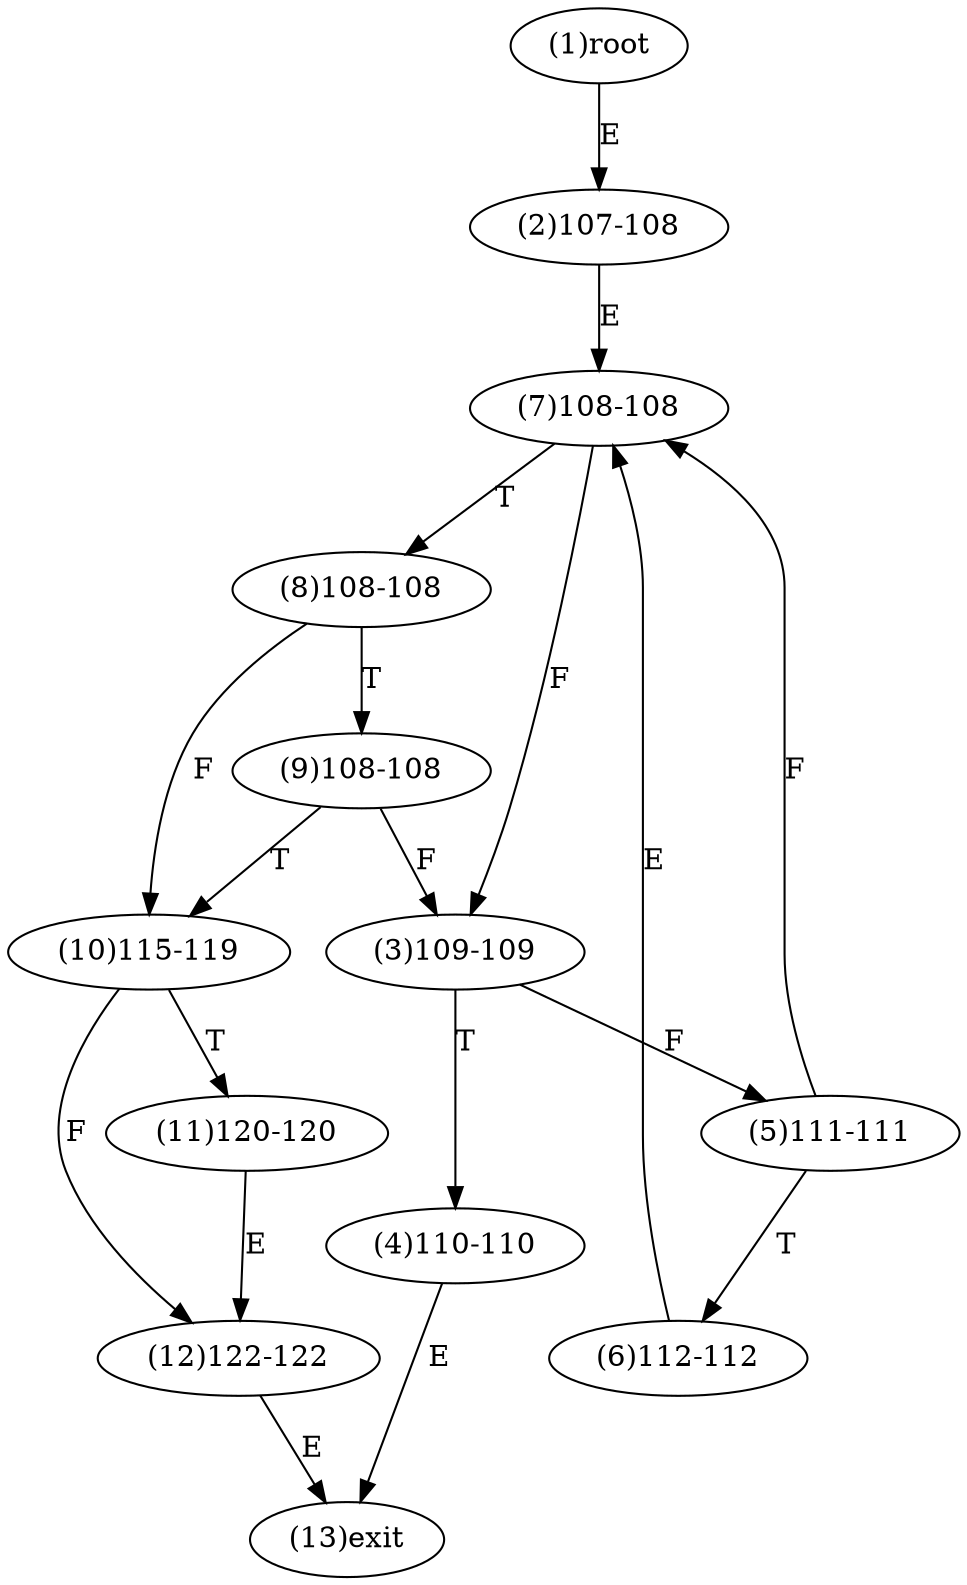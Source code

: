 digraph "" { 
1[ label="(1)root"];
2[ label="(2)107-108"];
3[ label="(3)109-109"];
4[ label="(4)110-110"];
5[ label="(5)111-111"];
6[ label="(6)112-112"];
7[ label="(7)108-108"];
8[ label="(8)108-108"];
9[ label="(9)108-108"];
10[ label="(10)115-119"];
11[ label="(11)120-120"];
12[ label="(12)122-122"];
13[ label="(13)exit"];
1->2[ label="E"];
2->7[ label="E"];
3->5[ label="F"];
3->4[ label="T"];
4->13[ label="E"];
5->7[ label="F"];
5->6[ label="T"];
6->7[ label="E"];
7->3[ label="F"];
7->8[ label="T"];
8->10[ label="F"];
8->9[ label="T"];
9->3[ label="F"];
9->10[ label="T"];
10->12[ label="F"];
10->11[ label="T"];
11->12[ label="E"];
12->13[ label="E"];
}